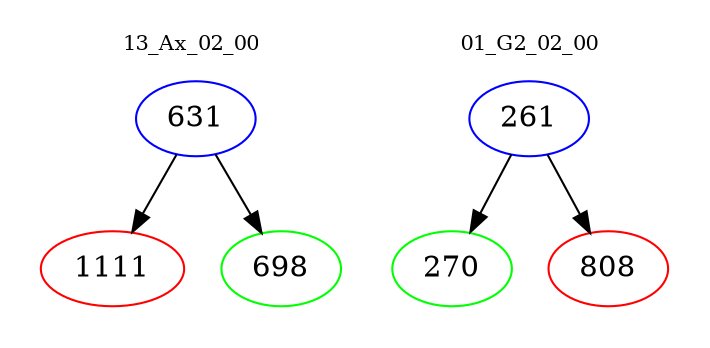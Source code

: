 digraph{
subgraph cluster_0 {
color = white
label = "13_Ax_02_00";
fontsize=10;
T0_631 [label="631", color="blue"]
T0_631 -> T0_1111 [color="black"]
T0_1111 [label="1111", color="red"]
T0_631 -> T0_698 [color="black"]
T0_698 [label="698", color="green"]
}
subgraph cluster_1 {
color = white
label = "01_G2_02_00";
fontsize=10;
T1_261 [label="261", color="blue"]
T1_261 -> T1_270 [color="black"]
T1_270 [label="270", color="green"]
T1_261 -> T1_808 [color="black"]
T1_808 [label="808", color="red"]
}
}
